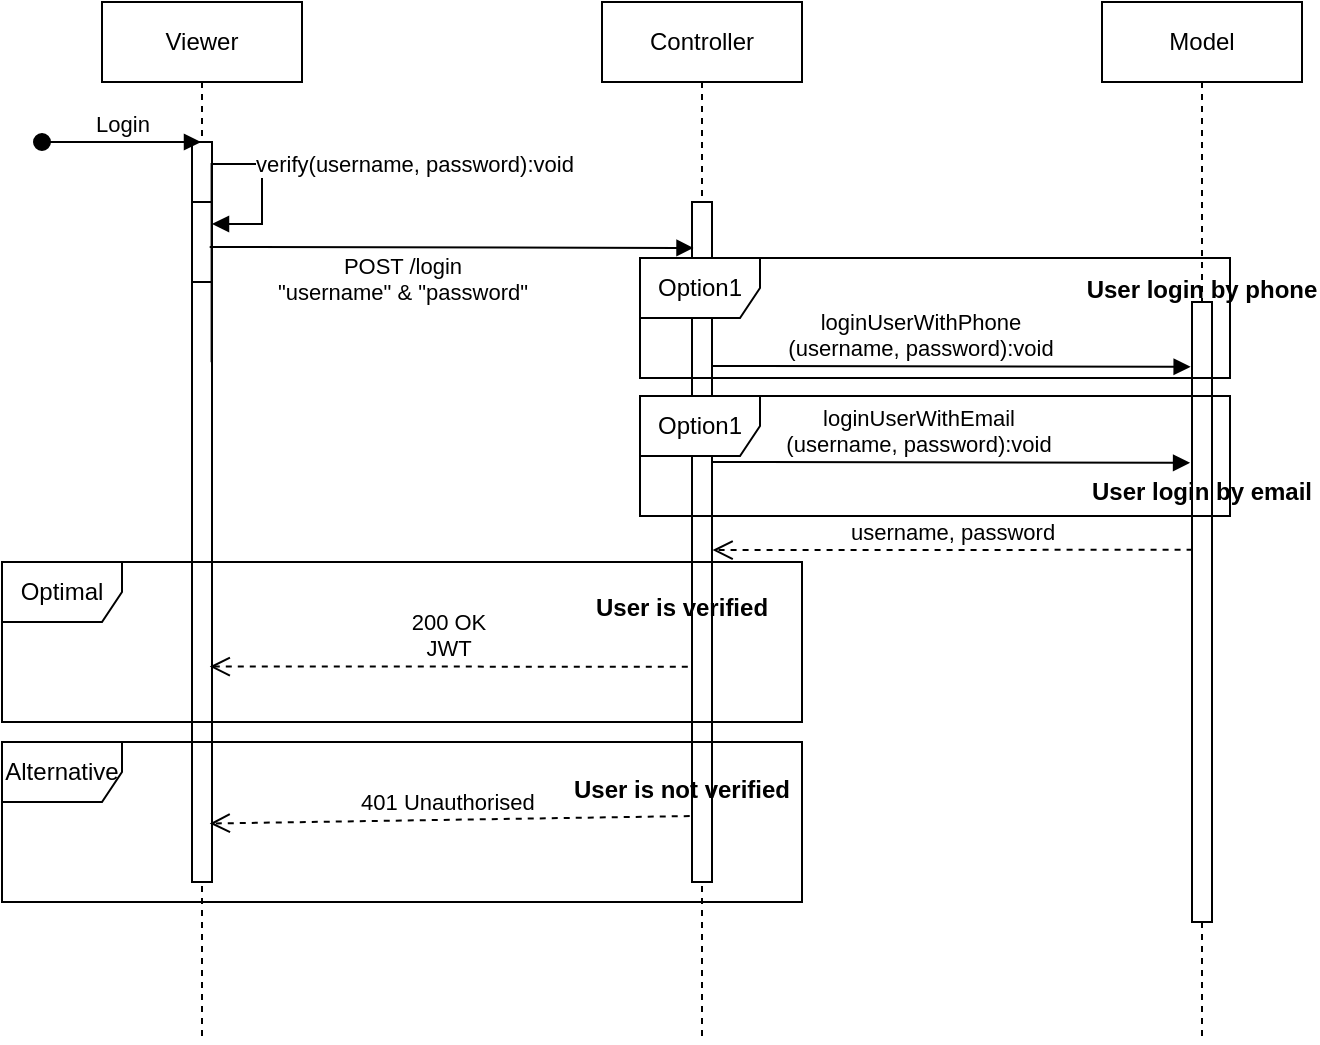 <mxfile version="17.0.0" type="device"><diagram id="pksVXnAdmRs7uY33TzMK" name="Page-1"><mxGraphModel dx="1185" dy="623" grid="1" gridSize="10" guides="1" tooltips="1" connect="1" arrows="1" fold="1" page="1" pageScale="1" pageWidth="827" pageHeight="1169" math="0" shadow="0"><root><mxCell id="0"/><mxCell id="1" parent="0"/><mxCell id="6QPDqwoyFrUsGH5q_pMx-37" value="Viewer" style="shape=umlLifeline;perimeter=lifelinePerimeter;whiteSpace=wrap;html=1;container=1;collapsible=0;recursiveResize=0;outlineConnect=0;" vertex="1" parent="1"><mxGeometry x="380" y="560" width="100" height="520" as="geometry"/></mxCell><mxCell id="6QPDqwoyFrUsGH5q_pMx-38" value="" style="html=1;points=[];perimeter=orthogonalPerimeter;" vertex="1" parent="6QPDqwoyFrUsGH5q_pMx-37"><mxGeometry x="45" y="70" width="10" height="370" as="geometry"/></mxCell><mxCell id="6QPDqwoyFrUsGH5q_pMx-39" value="" style="html=1;points=[];perimeter=orthogonalPerimeter;" vertex="1" parent="6QPDqwoyFrUsGH5q_pMx-37"><mxGeometry x="45" y="100" width="10" height="40" as="geometry"/></mxCell><mxCell id="6QPDqwoyFrUsGH5q_pMx-40" value="verify(username, password):void&amp;nbsp;" style="edgeStyle=orthogonalEdgeStyle;html=1;align=left;spacingLeft=2;endArrow=block;rounded=0;exitX=0.981;exitY=0.322;exitDx=0;exitDy=0;exitPerimeter=0;" edge="1" parent="6QPDqwoyFrUsGH5q_pMx-37"><mxGeometry x="0.312" relative="1" as="geometry"><mxPoint x="54.81" y="180.14" as="sourcePoint"/><Array as="points"><mxPoint x="55" y="81"/><mxPoint x="80" y="81"/><mxPoint x="80" y="111"/><mxPoint x="55" y="111"/></Array><mxPoint x="55" y="111" as="targetPoint"/><mxPoint as="offset"/></mxGeometry></mxCell><mxCell id="6QPDqwoyFrUsGH5q_pMx-41" value="Controller" style="shape=umlLifeline;perimeter=lifelinePerimeter;whiteSpace=wrap;html=1;container=1;collapsible=0;recursiveResize=0;outlineConnect=0;" vertex="1" parent="1"><mxGeometry x="630" y="560" width="100" height="520" as="geometry"/></mxCell><mxCell id="6QPDqwoyFrUsGH5q_pMx-42" value="" style="html=1;points=[];perimeter=orthogonalPerimeter;" vertex="1" parent="6QPDqwoyFrUsGH5q_pMx-41"><mxGeometry x="45" y="100" width="10" height="340" as="geometry"/></mxCell><mxCell id="6QPDqwoyFrUsGH5q_pMx-43" value="Model" style="shape=umlLifeline;perimeter=lifelinePerimeter;whiteSpace=wrap;html=1;container=1;collapsible=0;recursiveResize=0;outlineConnect=0;" vertex="1" parent="1"><mxGeometry x="880" y="560" width="100" height="520" as="geometry"/></mxCell><mxCell id="6QPDqwoyFrUsGH5q_pMx-44" value="" style="html=1;points=[];perimeter=orthogonalPerimeter;" vertex="1" parent="6QPDqwoyFrUsGH5q_pMx-43"><mxGeometry x="45" y="150" width="10" height="310" as="geometry"/></mxCell><mxCell id="6QPDqwoyFrUsGH5q_pMx-63" value="User login by phone" style="text;align=center;fontStyle=1;verticalAlign=middle;spacingLeft=3;spacingRight=3;strokeColor=none;rotatable=0;points=[[0,0.5],[1,0.5]];portConstraint=eastwest;" vertex="1" parent="6QPDqwoyFrUsGH5q_pMx-43"><mxGeometry x="10" y="130" width="80" height="26" as="geometry"/></mxCell><mxCell id="6QPDqwoyFrUsGH5q_pMx-45" value="Login" style="html=1;verticalAlign=bottom;startArrow=oval;startFill=1;endArrow=block;startSize=8;rounded=0;" edge="1" parent="1" target="6QPDqwoyFrUsGH5q_pMx-37"><mxGeometry width="60" relative="1" as="geometry"><mxPoint x="350" y="630" as="sourcePoint"/><mxPoint x="410" y="630" as="targetPoint"/></mxGeometry></mxCell><mxCell id="6QPDqwoyFrUsGH5q_pMx-46" value="POST /login&lt;br&gt;&quot;username&quot; &amp;amp; &quot;password&quot;" style="html=1;verticalAlign=bottom;endArrow=block;rounded=0;exitX=0.886;exitY=0.608;exitDx=0;exitDy=0;exitPerimeter=0;entryX=0.076;entryY=0.187;entryDx=0;entryDy=0;entryPerimeter=0;" edge="1" parent="1"><mxGeometry x="-0.205" y="-31" width="80" relative="1" as="geometry"><mxPoint x="433.86" y="682.48" as="sourcePoint"/><mxPoint x="675.76" y="682.97" as="targetPoint"/><mxPoint as="offset"/></mxGeometry></mxCell><mxCell id="6QPDqwoyFrUsGH5q_pMx-47" value="loginUserWithPhone&lt;br&gt;(username, password):void" style="html=1;verticalAlign=bottom;endArrow=block;rounded=0;exitX=1.029;exitY=0.187;exitDx=0;exitDy=0;exitPerimeter=0;entryX=-0.067;entryY=0.169;entryDx=0;entryDy=0;entryPerimeter=0;" edge="1" parent="1"><mxGeometry x="-0.136" width="80" relative="1" as="geometry"><mxPoint x="685.29" y="741.97" as="sourcePoint"/><mxPoint x="924.33" y="742.39" as="targetPoint"/><mxPoint as="offset"/></mxGeometry></mxCell><mxCell id="6QPDqwoyFrUsGH5q_pMx-48" value="username, password" style="html=1;verticalAlign=bottom;endArrow=open;dashed=1;endSize=8;rounded=0;exitX=0.029;exitY=0.319;exitDx=0;exitDy=0;exitPerimeter=0;entryX=1.029;entryY=0.384;entryDx=0;entryDy=0;entryPerimeter=0;" edge="1" parent="1"><mxGeometry relative="1" as="geometry"><mxPoint x="925.29" y="833.89" as="sourcePoint"/><mxPoint x="685.29" y="834.04" as="targetPoint"/></mxGeometry></mxCell><mxCell id="6QPDqwoyFrUsGH5q_pMx-49" value="Optimal" style="shape=umlFrame;whiteSpace=wrap;html=1;" vertex="1" parent="1"><mxGeometry x="330" y="840" width="400" height="80" as="geometry"/></mxCell><mxCell id="6QPDqwoyFrUsGH5q_pMx-50" value="Alternative" style="shape=umlFrame;whiteSpace=wrap;html=1;" vertex="1" parent="1"><mxGeometry x="330" y="930" width="400" height="80" as="geometry"/></mxCell><mxCell id="6QPDqwoyFrUsGH5q_pMx-51" value="200 OK&lt;br&gt;JWT" style="html=1;verticalAlign=bottom;endArrow=open;dashed=1;endSize=8;rounded=0;entryX=0.886;entryY=0.617;entryDx=0;entryDy=0;entryPerimeter=0;exitX=-0.21;exitY=0.543;exitDx=0;exitDy=0;exitPerimeter=0;" edge="1" parent="1"><mxGeometry relative="1" as="geometry"><mxPoint x="672.9" y="892.33" as="sourcePoint"/><mxPoint x="433.86" y="892.29" as="targetPoint"/></mxGeometry></mxCell><mxCell id="6QPDqwoyFrUsGH5q_pMx-52" value="401 Unauthorised&amp;nbsp;" style="html=1;verticalAlign=bottom;endArrow=open;dashed=1;endSize=8;rounded=0;exitX=-0.114;exitY=0.903;exitDx=0;exitDy=0;exitPerimeter=0;entryX=0.886;entryY=0.921;entryDx=0;entryDy=0;entryPerimeter=0;" edge="1" parent="1" source="6QPDqwoyFrUsGH5q_pMx-42" target="6QPDqwoyFrUsGH5q_pMx-38"><mxGeometry relative="1" as="geometry"><mxPoint x="650" y="970" as="sourcePoint"/><mxPoint x="440" y="970" as="targetPoint"/></mxGeometry></mxCell><mxCell id="6QPDqwoyFrUsGH5q_pMx-53" value="User is verified" style="text;align=center;fontStyle=1;verticalAlign=middle;spacingLeft=3;spacingRight=3;strokeColor=none;rotatable=0;points=[[0,0.5],[1,0.5]];portConstraint=eastwest;" vertex="1" parent="1"><mxGeometry x="630" y="849" width="80" height="26" as="geometry"/></mxCell><mxCell id="6QPDqwoyFrUsGH5q_pMx-54" value="User is not verified" style="text;align=center;fontStyle=1;verticalAlign=middle;spacingLeft=3;spacingRight=3;strokeColor=none;rotatable=0;points=[[0,0.5],[1,0.5]];portConstraint=eastwest;" vertex="1" parent="1"><mxGeometry x="630" y="940" width="80" height="26" as="geometry"/></mxCell><mxCell id="6QPDqwoyFrUsGH5q_pMx-55" value="loginUserWithEmail&lt;br&gt;(username, password):void" style="html=1;verticalAlign=bottom;endArrow=block;rounded=0;exitX=1.029;exitY=0.187;exitDx=0;exitDy=0;exitPerimeter=0;entryX=-0.067;entryY=0.169;entryDx=0;entryDy=0;entryPerimeter=0;" edge="1" parent="1"><mxGeometry x="-0.136" width="80" relative="1" as="geometry"><mxPoint x="685" y="790.0" as="sourcePoint"/><mxPoint x="924.04" y="790.42" as="targetPoint"/><mxPoint as="offset"/></mxGeometry></mxCell><mxCell id="6QPDqwoyFrUsGH5q_pMx-58" value="Option1" style="shape=umlFrame;whiteSpace=wrap;html=1;" vertex="1" parent="1"><mxGeometry x="649" y="688" width="295" height="60" as="geometry"/></mxCell><mxCell id="6QPDqwoyFrUsGH5q_pMx-59" value="Option1" style="shape=umlFrame;whiteSpace=wrap;html=1;" vertex="1" parent="1"><mxGeometry x="649" y="757" width="295" height="60" as="geometry"/></mxCell><mxCell id="6QPDqwoyFrUsGH5q_pMx-61" value="User login by email" style="text;align=center;fontStyle=1;verticalAlign=middle;spacingLeft=3;spacingRight=3;strokeColor=none;rotatable=0;points=[[0,0.5],[1,0.5]];portConstraint=eastwest;" vertex="1" parent="1"><mxGeometry x="890" y="791" width="80" height="26" as="geometry"/></mxCell></root></mxGraphModel></diagram></mxfile>